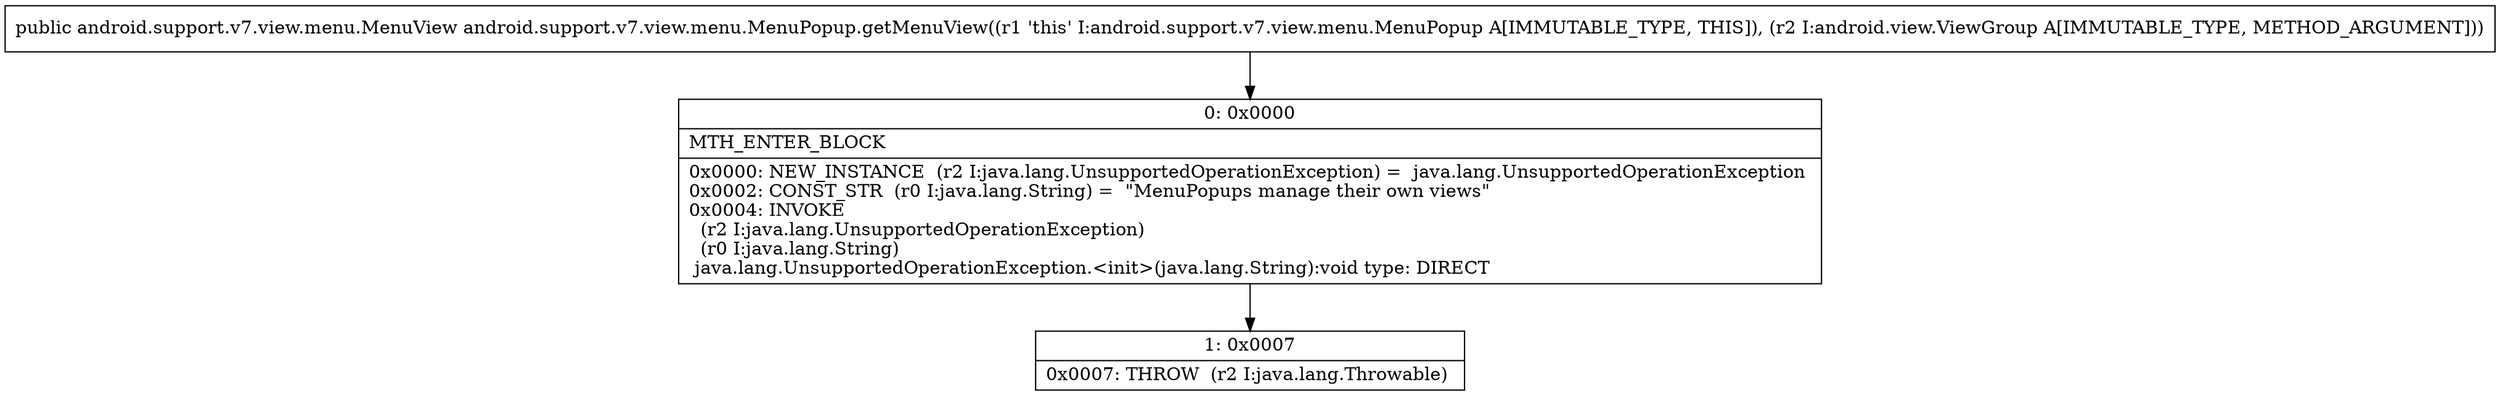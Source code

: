 digraph "CFG forandroid.support.v7.view.menu.MenuPopup.getMenuView(Landroid\/view\/ViewGroup;)Landroid\/support\/v7\/view\/menu\/MenuView;" {
Node_0 [shape=record,label="{0\:\ 0x0000|MTH_ENTER_BLOCK\l|0x0000: NEW_INSTANCE  (r2 I:java.lang.UnsupportedOperationException) =  java.lang.UnsupportedOperationException \l0x0002: CONST_STR  (r0 I:java.lang.String) =  \"MenuPopups manage their own views\" \l0x0004: INVOKE  \l  (r2 I:java.lang.UnsupportedOperationException)\l  (r0 I:java.lang.String)\l java.lang.UnsupportedOperationException.\<init\>(java.lang.String):void type: DIRECT \l}"];
Node_1 [shape=record,label="{1\:\ 0x0007|0x0007: THROW  (r2 I:java.lang.Throwable) \l}"];
MethodNode[shape=record,label="{public android.support.v7.view.menu.MenuView android.support.v7.view.menu.MenuPopup.getMenuView((r1 'this' I:android.support.v7.view.menu.MenuPopup A[IMMUTABLE_TYPE, THIS]), (r2 I:android.view.ViewGroup A[IMMUTABLE_TYPE, METHOD_ARGUMENT])) }"];
MethodNode -> Node_0;
Node_0 -> Node_1;
}


